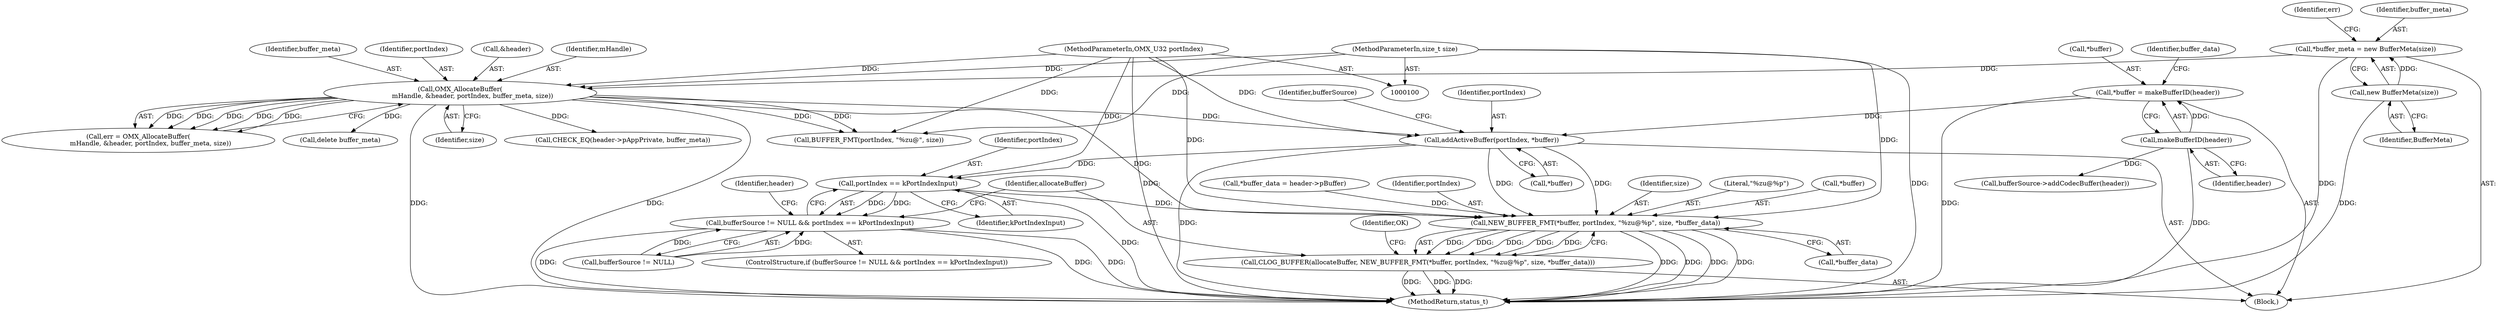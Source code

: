 digraph "1_Android_b351eabb428c7ca85a34513c64601f437923d576_2@pointer" {
"1000163" [label="(Call,addActiveBuffer(portIndex, *buffer))"];
"1000116" [label="(Call,OMX_AllocateBuffer(\n            mHandle, &header, portIndex, buffer_meta, size))"];
"1000101" [label="(MethodParameterIn,OMX_U32 portIndex)"];
"1000108" [label="(Call,*buffer_meta = new BufferMeta(size))"];
"1000110" [label="(Call,new BufferMeta(size))"];
"1000102" [label="(MethodParameterIn,size_t size)"];
"1000152" [label="(Call,*buffer = makeBufferID(header))"];
"1000155" [label="(Call,makeBufferID(header))"];
"1000173" [label="(Call,portIndex == kPortIndexInput)"];
"1000169" [label="(Call,bufferSource != NULL && portIndex == kPortIndexInput)"];
"1000181" [label="(Call,NEW_BUFFER_FMT(*buffer, portIndex, \"%zu@%p\", size, *buffer_data))"];
"1000179" [label="(Call,CLOG_BUFFER(allocateBuffer, NEW_BUFFER_FMT(*buffer, portIndex, \"%zu@%p\", size, *buffer_data)))"];
"1000165" [label="(Call,*buffer)"];
"1000114" [label="(Call,err = OMX_AllocateBuffer(\n            mHandle, &header, portIndex, buffer_meta, size))"];
"1000111" [label="(Identifier,BufferMeta)"];
"1000174" [label="(Identifier,portIndex)"];
"1000175" [label="(Identifier,kPortIndexInput)"];
"1000170" [label="(Call,bufferSource != NULL)"];
"1000135" [label="(Call,delete buffer_meta)"];
"1000191" [label="(MethodReturn,status_t)"];
"1000186" [label="(Identifier,size)"];
"1000117" [label="(Identifier,mHandle)"];
"1000164" [label="(Identifier,portIndex)"];
"1000131" [label="(Call,BUFFER_FMT(portIndex, \"%zu@\", size))"];
"1000152" [label="(Call,*buffer = makeBufferID(header))"];
"1000190" [label="(Identifier,OK)"];
"1000178" [label="(Identifier,header)"];
"1000153" [label="(Call,*buffer)"];
"1000115" [label="(Identifier,err)"];
"1000121" [label="(Identifier,buffer_meta)"];
"1000173" [label="(Call,portIndex == kPortIndexInput)"];
"1000169" [label="(Call,bufferSource != NULL && portIndex == kPortIndexInput)"];
"1000159" [label="(Identifier,buffer_data)"];
"1000163" [label="(Call,addActiveBuffer(portIndex, *buffer))"];
"1000109" [label="(Identifier,buffer_meta)"];
"1000187" [label="(Call,*buffer_data)"];
"1000105" [label="(Block,)"];
"1000185" [label="(Literal,\"%zu@%p\")"];
"1000122" [label="(Identifier,size)"];
"1000177" [label="(Call,bufferSource->addCodecBuffer(header))"];
"1000182" [label="(Call,*buffer)"];
"1000102" [label="(MethodParameterIn,size_t size)"];
"1000168" [label="(ControlStructure,if (bufferSource != NULL && portIndex == kPortIndexInput))"];
"1000171" [label="(Identifier,bufferSource)"];
"1000180" [label="(Identifier,allocateBuffer)"];
"1000110" [label="(Call,new BufferMeta(size))"];
"1000155" [label="(Call,makeBufferID(header))"];
"1000116" [label="(Call,OMX_AllocateBuffer(\n            mHandle, &header, portIndex, buffer_meta, size))"];
"1000120" [label="(Identifier,portIndex)"];
"1000157" [label="(Call,*buffer_data = header->pBuffer)"];
"1000118" [label="(Call,&header)"];
"1000181" [label="(Call,NEW_BUFFER_FMT(*buffer, portIndex, \"%zu@%p\", size, *buffer_data))"];
"1000108" [label="(Call,*buffer_meta = new BufferMeta(size))"];
"1000147" [label="(Call,CHECK_EQ(header->pAppPrivate, buffer_meta))"];
"1000101" [label="(MethodParameterIn,OMX_U32 portIndex)"];
"1000179" [label="(Call,CLOG_BUFFER(allocateBuffer, NEW_BUFFER_FMT(*buffer, portIndex, \"%zu@%p\", size, *buffer_data)))"];
"1000156" [label="(Identifier,header)"];
"1000184" [label="(Identifier,portIndex)"];
"1000163" -> "1000105"  [label="AST: "];
"1000163" -> "1000165"  [label="CFG: "];
"1000164" -> "1000163"  [label="AST: "];
"1000165" -> "1000163"  [label="AST: "];
"1000171" -> "1000163"  [label="CFG: "];
"1000163" -> "1000191"  [label="DDG: "];
"1000116" -> "1000163"  [label="DDG: "];
"1000101" -> "1000163"  [label="DDG: "];
"1000152" -> "1000163"  [label="DDG: "];
"1000163" -> "1000173"  [label="DDG: "];
"1000163" -> "1000181"  [label="DDG: "];
"1000163" -> "1000181"  [label="DDG: "];
"1000116" -> "1000114"  [label="AST: "];
"1000116" -> "1000122"  [label="CFG: "];
"1000117" -> "1000116"  [label="AST: "];
"1000118" -> "1000116"  [label="AST: "];
"1000120" -> "1000116"  [label="AST: "];
"1000121" -> "1000116"  [label="AST: "];
"1000122" -> "1000116"  [label="AST: "];
"1000114" -> "1000116"  [label="CFG: "];
"1000116" -> "1000191"  [label="DDG: "];
"1000116" -> "1000191"  [label="DDG: "];
"1000116" -> "1000114"  [label="DDG: "];
"1000116" -> "1000114"  [label="DDG: "];
"1000116" -> "1000114"  [label="DDG: "];
"1000116" -> "1000114"  [label="DDG: "];
"1000116" -> "1000114"  [label="DDG: "];
"1000101" -> "1000116"  [label="DDG: "];
"1000108" -> "1000116"  [label="DDG: "];
"1000102" -> "1000116"  [label="DDG: "];
"1000116" -> "1000131"  [label="DDG: "];
"1000116" -> "1000131"  [label="DDG: "];
"1000116" -> "1000135"  [label="DDG: "];
"1000116" -> "1000147"  [label="DDG: "];
"1000116" -> "1000181"  [label="DDG: "];
"1000101" -> "1000100"  [label="AST: "];
"1000101" -> "1000191"  [label="DDG: "];
"1000101" -> "1000131"  [label="DDG: "];
"1000101" -> "1000173"  [label="DDG: "];
"1000101" -> "1000181"  [label="DDG: "];
"1000108" -> "1000105"  [label="AST: "];
"1000108" -> "1000110"  [label="CFG: "];
"1000109" -> "1000108"  [label="AST: "];
"1000110" -> "1000108"  [label="AST: "];
"1000115" -> "1000108"  [label="CFG: "];
"1000108" -> "1000191"  [label="DDG: "];
"1000110" -> "1000108"  [label="DDG: "];
"1000110" -> "1000111"  [label="CFG: "];
"1000111" -> "1000110"  [label="AST: "];
"1000110" -> "1000191"  [label="DDG: "];
"1000102" -> "1000100"  [label="AST: "];
"1000102" -> "1000191"  [label="DDG: "];
"1000102" -> "1000131"  [label="DDG: "];
"1000102" -> "1000181"  [label="DDG: "];
"1000152" -> "1000105"  [label="AST: "];
"1000152" -> "1000155"  [label="CFG: "];
"1000153" -> "1000152"  [label="AST: "];
"1000155" -> "1000152"  [label="AST: "];
"1000159" -> "1000152"  [label="CFG: "];
"1000152" -> "1000191"  [label="DDG: "];
"1000155" -> "1000152"  [label="DDG: "];
"1000155" -> "1000156"  [label="CFG: "];
"1000156" -> "1000155"  [label="AST: "];
"1000155" -> "1000191"  [label="DDG: "];
"1000155" -> "1000177"  [label="DDG: "];
"1000173" -> "1000169"  [label="AST: "];
"1000173" -> "1000175"  [label="CFG: "];
"1000174" -> "1000173"  [label="AST: "];
"1000175" -> "1000173"  [label="AST: "];
"1000169" -> "1000173"  [label="CFG: "];
"1000173" -> "1000191"  [label="DDG: "];
"1000173" -> "1000169"  [label="DDG: "];
"1000173" -> "1000169"  [label="DDG: "];
"1000173" -> "1000181"  [label="DDG: "];
"1000169" -> "1000168"  [label="AST: "];
"1000169" -> "1000170"  [label="CFG: "];
"1000170" -> "1000169"  [label="AST: "];
"1000178" -> "1000169"  [label="CFG: "];
"1000180" -> "1000169"  [label="CFG: "];
"1000169" -> "1000191"  [label="DDG: "];
"1000169" -> "1000191"  [label="DDG: "];
"1000169" -> "1000191"  [label="DDG: "];
"1000170" -> "1000169"  [label="DDG: "];
"1000170" -> "1000169"  [label="DDG: "];
"1000181" -> "1000179"  [label="AST: "];
"1000181" -> "1000187"  [label="CFG: "];
"1000182" -> "1000181"  [label="AST: "];
"1000184" -> "1000181"  [label="AST: "];
"1000185" -> "1000181"  [label="AST: "];
"1000186" -> "1000181"  [label="AST: "];
"1000187" -> "1000181"  [label="AST: "];
"1000179" -> "1000181"  [label="CFG: "];
"1000181" -> "1000191"  [label="DDG: "];
"1000181" -> "1000191"  [label="DDG: "];
"1000181" -> "1000191"  [label="DDG: "];
"1000181" -> "1000191"  [label="DDG: "];
"1000181" -> "1000179"  [label="DDG: "];
"1000181" -> "1000179"  [label="DDG: "];
"1000181" -> "1000179"  [label="DDG: "];
"1000181" -> "1000179"  [label="DDG: "];
"1000181" -> "1000179"  [label="DDG: "];
"1000157" -> "1000181"  [label="DDG: "];
"1000179" -> "1000105"  [label="AST: "];
"1000180" -> "1000179"  [label="AST: "];
"1000190" -> "1000179"  [label="CFG: "];
"1000179" -> "1000191"  [label="DDG: "];
"1000179" -> "1000191"  [label="DDG: "];
"1000179" -> "1000191"  [label="DDG: "];
}
